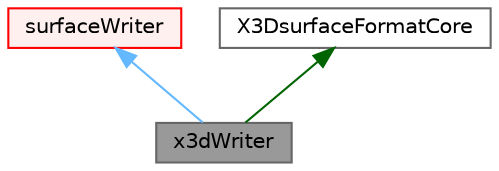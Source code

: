 digraph "x3dWriter"
{
 // LATEX_PDF_SIZE
  bgcolor="transparent";
  edge [fontname=Helvetica,fontsize=10,labelfontname=Helvetica,labelfontsize=10];
  node [fontname=Helvetica,fontsize=10,shape=box,height=0.2,width=0.4];
  Node1 [id="Node000001",label="x3dWriter",height=0.2,width=0.4,color="gray40", fillcolor="grey60", style="filled", fontcolor="black",tooltip="A surfaceWriter for X3D files."];
  Node2 -> Node1 [id="edge1_Node000001_Node000002",dir="back",color="steelblue1",style="solid",tooltip=" "];
  Node2 [id="Node000002",label="surfaceWriter",height=0.2,width=0.4,color="red", fillcolor="#FFF0F0", style="filled",URL="$classFoam_1_1surfaceWriter.html",tooltip="Base class for surface writers."];
  Node33 -> Node1 [id="edge2_Node000001_Node000033",dir="back",color="darkgreen",style="solid",tooltip=" "];
  Node33 [id="Node000033",label="X3DsurfaceFormatCore",height=0.2,width=0.4,color="gray40", fillcolor="white", style="filled",URL="$classFoam_1_1fileFormats_1_1X3DsurfaceFormatCore.html",tooltip="Internal class used by the X3DsurfaceFormat."];
}
